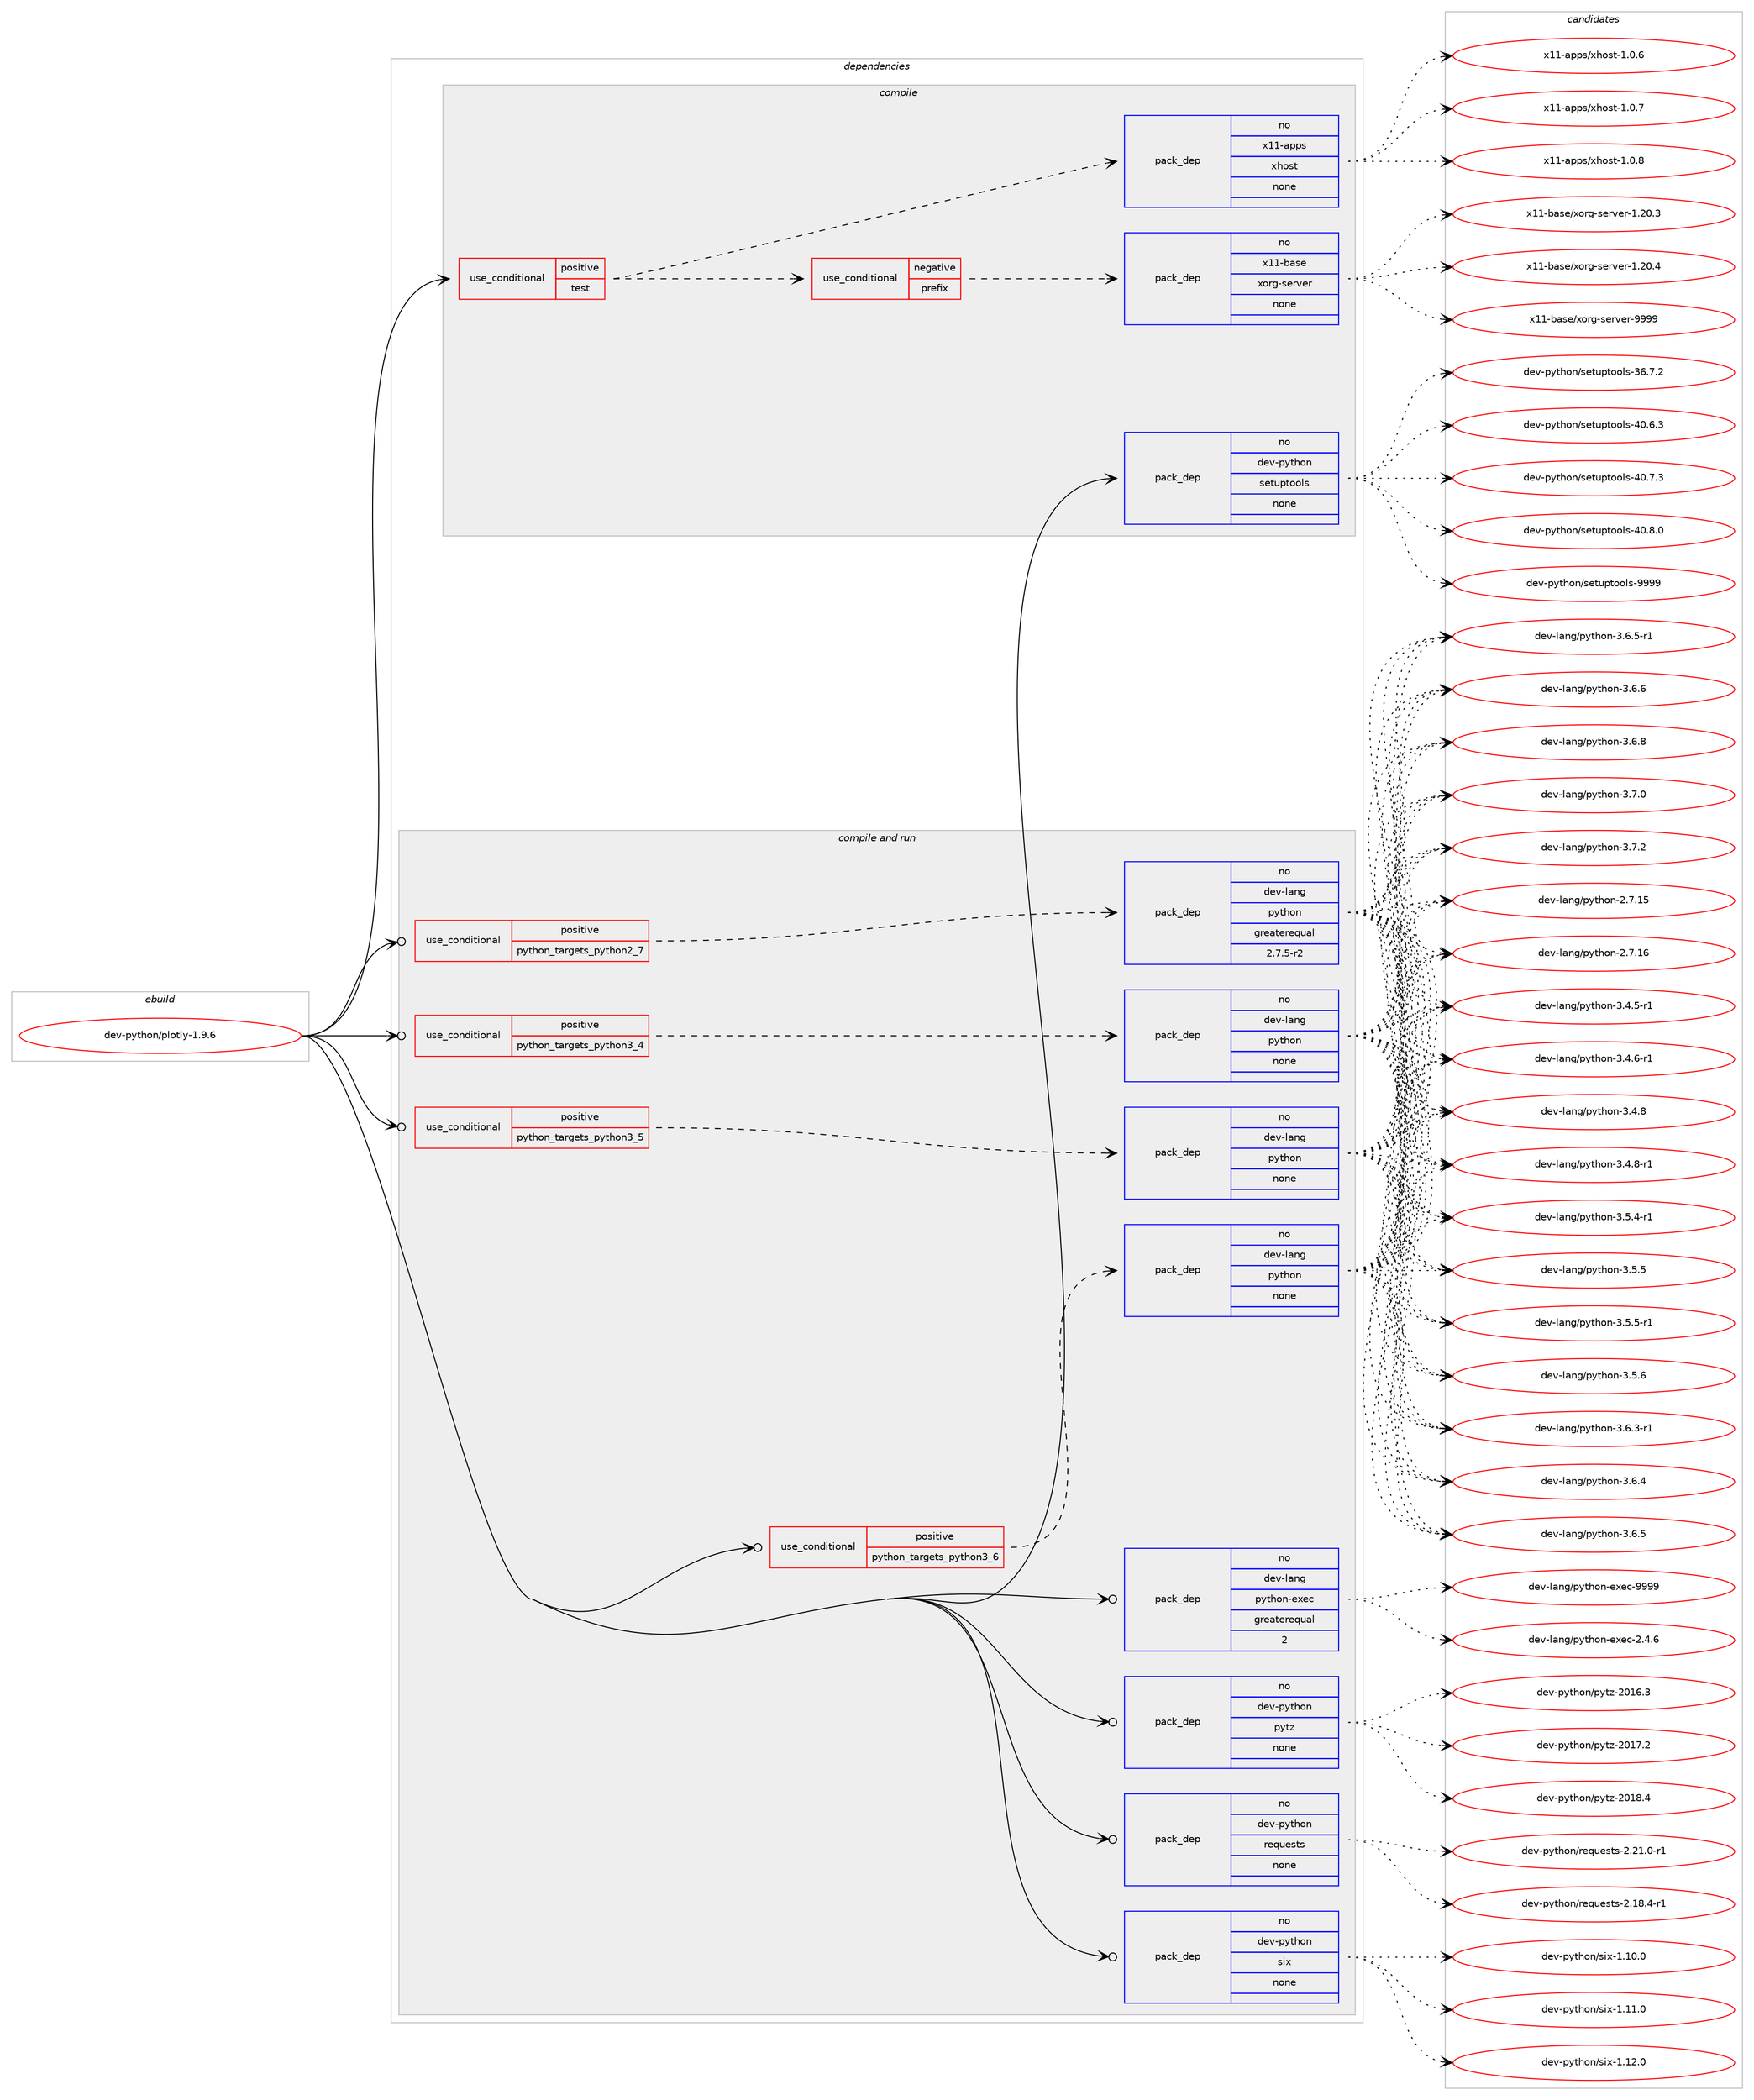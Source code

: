 digraph prolog {

# *************
# Graph options
# *************

newrank=true;
concentrate=true;
compound=true;
graph [rankdir=LR,fontname=Helvetica,fontsize=10,ranksep=1.5];#, ranksep=2.5, nodesep=0.2];
edge  [arrowhead=vee];
node  [fontname=Helvetica,fontsize=10];

# **********
# The ebuild
# **********

subgraph cluster_leftcol {
color=gray;
rank=same;
label=<<i>ebuild</i>>;
id [label="dev-python/plotly-1.9.6", color=red, width=4, href="../dev-python/plotly-1.9.6.svg"];
}

# ****************
# The dependencies
# ****************

subgraph cluster_midcol {
color=gray;
label=<<i>dependencies</i>>;
subgraph cluster_compile {
fillcolor="#eeeeee";
style=filled;
label=<<i>compile</i>>;
subgraph cond379576 {
dependency1425890 [label=<<TABLE BORDER="0" CELLBORDER="1" CELLSPACING="0" CELLPADDING="4"><TR><TD ROWSPAN="3" CELLPADDING="10">use_conditional</TD></TR><TR><TD>positive</TD></TR><TR><TD>test</TD></TR></TABLE>>, shape=none, color=red];
subgraph cond379577 {
dependency1425891 [label=<<TABLE BORDER="0" CELLBORDER="1" CELLSPACING="0" CELLPADDING="4"><TR><TD ROWSPAN="3" CELLPADDING="10">use_conditional</TD></TR><TR><TD>negative</TD></TR><TR><TD>prefix</TD></TR></TABLE>>, shape=none, color=red];
subgraph pack1023004 {
dependency1425892 [label=<<TABLE BORDER="0" CELLBORDER="1" CELLSPACING="0" CELLPADDING="4" WIDTH="220"><TR><TD ROWSPAN="6" CELLPADDING="30">pack_dep</TD></TR><TR><TD WIDTH="110">no</TD></TR><TR><TD>x11-base</TD></TR><TR><TD>xorg-server</TD></TR><TR><TD>none</TD></TR><TR><TD></TD></TR></TABLE>>, shape=none, color=blue];
}
dependency1425891:e -> dependency1425892:w [weight=20,style="dashed",arrowhead="vee"];
}
dependency1425890:e -> dependency1425891:w [weight=20,style="dashed",arrowhead="vee"];
subgraph pack1023005 {
dependency1425893 [label=<<TABLE BORDER="0" CELLBORDER="1" CELLSPACING="0" CELLPADDING="4" WIDTH="220"><TR><TD ROWSPAN="6" CELLPADDING="30">pack_dep</TD></TR><TR><TD WIDTH="110">no</TD></TR><TR><TD>x11-apps</TD></TR><TR><TD>xhost</TD></TR><TR><TD>none</TD></TR><TR><TD></TD></TR></TABLE>>, shape=none, color=blue];
}
dependency1425890:e -> dependency1425893:w [weight=20,style="dashed",arrowhead="vee"];
}
id:e -> dependency1425890:w [weight=20,style="solid",arrowhead="vee"];
subgraph pack1023006 {
dependency1425894 [label=<<TABLE BORDER="0" CELLBORDER="1" CELLSPACING="0" CELLPADDING="4" WIDTH="220"><TR><TD ROWSPAN="6" CELLPADDING="30">pack_dep</TD></TR><TR><TD WIDTH="110">no</TD></TR><TR><TD>dev-python</TD></TR><TR><TD>setuptools</TD></TR><TR><TD>none</TD></TR><TR><TD></TD></TR></TABLE>>, shape=none, color=blue];
}
id:e -> dependency1425894:w [weight=20,style="solid",arrowhead="vee"];
}
subgraph cluster_compileandrun {
fillcolor="#eeeeee";
style=filled;
label=<<i>compile and run</i>>;
subgraph cond379578 {
dependency1425895 [label=<<TABLE BORDER="0" CELLBORDER="1" CELLSPACING="0" CELLPADDING="4"><TR><TD ROWSPAN="3" CELLPADDING="10">use_conditional</TD></TR><TR><TD>positive</TD></TR><TR><TD>python_targets_python2_7</TD></TR></TABLE>>, shape=none, color=red];
subgraph pack1023007 {
dependency1425896 [label=<<TABLE BORDER="0" CELLBORDER="1" CELLSPACING="0" CELLPADDING="4" WIDTH="220"><TR><TD ROWSPAN="6" CELLPADDING="30">pack_dep</TD></TR><TR><TD WIDTH="110">no</TD></TR><TR><TD>dev-lang</TD></TR><TR><TD>python</TD></TR><TR><TD>greaterequal</TD></TR><TR><TD>2.7.5-r2</TD></TR></TABLE>>, shape=none, color=blue];
}
dependency1425895:e -> dependency1425896:w [weight=20,style="dashed",arrowhead="vee"];
}
id:e -> dependency1425895:w [weight=20,style="solid",arrowhead="odotvee"];
subgraph cond379579 {
dependency1425897 [label=<<TABLE BORDER="0" CELLBORDER="1" CELLSPACING="0" CELLPADDING="4"><TR><TD ROWSPAN="3" CELLPADDING="10">use_conditional</TD></TR><TR><TD>positive</TD></TR><TR><TD>python_targets_python3_4</TD></TR></TABLE>>, shape=none, color=red];
subgraph pack1023008 {
dependency1425898 [label=<<TABLE BORDER="0" CELLBORDER="1" CELLSPACING="0" CELLPADDING="4" WIDTH="220"><TR><TD ROWSPAN="6" CELLPADDING="30">pack_dep</TD></TR><TR><TD WIDTH="110">no</TD></TR><TR><TD>dev-lang</TD></TR><TR><TD>python</TD></TR><TR><TD>none</TD></TR><TR><TD></TD></TR></TABLE>>, shape=none, color=blue];
}
dependency1425897:e -> dependency1425898:w [weight=20,style="dashed",arrowhead="vee"];
}
id:e -> dependency1425897:w [weight=20,style="solid",arrowhead="odotvee"];
subgraph cond379580 {
dependency1425899 [label=<<TABLE BORDER="0" CELLBORDER="1" CELLSPACING="0" CELLPADDING="4"><TR><TD ROWSPAN="3" CELLPADDING="10">use_conditional</TD></TR><TR><TD>positive</TD></TR><TR><TD>python_targets_python3_5</TD></TR></TABLE>>, shape=none, color=red];
subgraph pack1023009 {
dependency1425900 [label=<<TABLE BORDER="0" CELLBORDER="1" CELLSPACING="0" CELLPADDING="4" WIDTH="220"><TR><TD ROWSPAN="6" CELLPADDING="30">pack_dep</TD></TR><TR><TD WIDTH="110">no</TD></TR><TR><TD>dev-lang</TD></TR><TR><TD>python</TD></TR><TR><TD>none</TD></TR><TR><TD></TD></TR></TABLE>>, shape=none, color=blue];
}
dependency1425899:e -> dependency1425900:w [weight=20,style="dashed",arrowhead="vee"];
}
id:e -> dependency1425899:w [weight=20,style="solid",arrowhead="odotvee"];
subgraph cond379581 {
dependency1425901 [label=<<TABLE BORDER="0" CELLBORDER="1" CELLSPACING="0" CELLPADDING="4"><TR><TD ROWSPAN="3" CELLPADDING="10">use_conditional</TD></TR><TR><TD>positive</TD></TR><TR><TD>python_targets_python3_6</TD></TR></TABLE>>, shape=none, color=red];
subgraph pack1023010 {
dependency1425902 [label=<<TABLE BORDER="0" CELLBORDER="1" CELLSPACING="0" CELLPADDING="4" WIDTH="220"><TR><TD ROWSPAN="6" CELLPADDING="30">pack_dep</TD></TR><TR><TD WIDTH="110">no</TD></TR><TR><TD>dev-lang</TD></TR><TR><TD>python</TD></TR><TR><TD>none</TD></TR><TR><TD></TD></TR></TABLE>>, shape=none, color=blue];
}
dependency1425901:e -> dependency1425902:w [weight=20,style="dashed",arrowhead="vee"];
}
id:e -> dependency1425901:w [weight=20,style="solid",arrowhead="odotvee"];
subgraph pack1023011 {
dependency1425903 [label=<<TABLE BORDER="0" CELLBORDER="1" CELLSPACING="0" CELLPADDING="4" WIDTH="220"><TR><TD ROWSPAN="6" CELLPADDING="30">pack_dep</TD></TR><TR><TD WIDTH="110">no</TD></TR><TR><TD>dev-lang</TD></TR><TR><TD>python-exec</TD></TR><TR><TD>greaterequal</TD></TR><TR><TD>2</TD></TR></TABLE>>, shape=none, color=blue];
}
id:e -> dependency1425903:w [weight=20,style="solid",arrowhead="odotvee"];
subgraph pack1023012 {
dependency1425904 [label=<<TABLE BORDER="0" CELLBORDER="1" CELLSPACING="0" CELLPADDING="4" WIDTH="220"><TR><TD ROWSPAN="6" CELLPADDING="30">pack_dep</TD></TR><TR><TD WIDTH="110">no</TD></TR><TR><TD>dev-python</TD></TR><TR><TD>pytz</TD></TR><TR><TD>none</TD></TR><TR><TD></TD></TR></TABLE>>, shape=none, color=blue];
}
id:e -> dependency1425904:w [weight=20,style="solid",arrowhead="odotvee"];
subgraph pack1023013 {
dependency1425905 [label=<<TABLE BORDER="0" CELLBORDER="1" CELLSPACING="0" CELLPADDING="4" WIDTH="220"><TR><TD ROWSPAN="6" CELLPADDING="30">pack_dep</TD></TR><TR><TD WIDTH="110">no</TD></TR><TR><TD>dev-python</TD></TR><TR><TD>requests</TD></TR><TR><TD>none</TD></TR><TR><TD></TD></TR></TABLE>>, shape=none, color=blue];
}
id:e -> dependency1425905:w [weight=20,style="solid",arrowhead="odotvee"];
subgraph pack1023014 {
dependency1425906 [label=<<TABLE BORDER="0" CELLBORDER="1" CELLSPACING="0" CELLPADDING="4" WIDTH="220"><TR><TD ROWSPAN="6" CELLPADDING="30">pack_dep</TD></TR><TR><TD WIDTH="110">no</TD></TR><TR><TD>dev-python</TD></TR><TR><TD>six</TD></TR><TR><TD>none</TD></TR><TR><TD></TD></TR></TABLE>>, shape=none, color=blue];
}
id:e -> dependency1425906:w [weight=20,style="solid",arrowhead="odotvee"];
}
subgraph cluster_run {
fillcolor="#eeeeee";
style=filled;
label=<<i>run</i>>;
}
}

# **************
# The candidates
# **************

subgraph cluster_choices {
rank=same;
color=gray;
label=<<i>candidates</i>>;

subgraph choice1023004 {
color=black;
nodesep=1;
choice1204949459897115101471201111141034511510111411810111445494650484651 [label="x11-base/xorg-server-1.20.3", color=red, width=4,href="../x11-base/xorg-server-1.20.3.svg"];
choice1204949459897115101471201111141034511510111411810111445494650484652 [label="x11-base/xorg-server-1.20.4", color=red, width=4,href="../x11-base/xorg-server-1.20.4.svg"];
choice120494945989711510147120111114103451151011141181011144557575757 [label="x11-base/xorg-server-9999", color=red, width=4,href="../x11-base/xorg-server-9999.svg"];
dependency1425892:e -> choice1204949459897115101471201111141034511510111411810111445494650484651:w [style=dotted,weight="100"];
dependency1425892:e -> choice1204949459897115101471201111141034511510111411810111445494650484652:w [style=dotted,weight="100"];
dependency1425892:e -> choice120494945989711510147120111114103451151011141181011144557575757:w [style=dotted,weight="100"];
}
subgraph choice1023005 {
color=black;
nodesep=1;
choice1204949459711211211547120104111115116454946484654 [label="x11-apps/xhost-1.0.6", color=red, width=4,href="../x11-apps/xhost-1.0.6.svg"];
choice1204949459711211211547120104111115116454946484655 [label="x11-apps/xhost-1.0.7", color=red, width=4,href="../x11-apps/xhost-1.0.7.svg"];
choice1204949459711211211547120104111115116454946484656 [label="x11-apps/xhost-1.0.8", color=red, width=4,href="../x11-apps/xhost-1.0.8.svg"];
dependency1425893:e -> choice1204949459711211211547120104111115116454946484654:w [style=dotted,weight="100"];
dependency1425893:e -> choice1204949459711211211547120104111115116454946484655:w [style=dotted,weight="100"];
dependency1425893:e -> choice1204949459711211211547120104111115116454946484656:w [style=dotted,weight="100"];
}
subgraph choice1023006 {
color=black;
nodesep=1;
choice100101118451121211161041111104711510111611711211611111110811545515446554650 [label="dev-python/setuptools-36.7.2", color=red, width=4,href="../dev-python/setuptools-36.7.2.svg"];
choice100101118451121211161041111104711510111611711211611111110811545524846544651 [label="dev-python/setuptools-40.6.3", color=red, width=4,href="../dev-python/setuptools-40.6.3.svg"];
choice100101118451121211161041111104711510111611711211611111110811545524846554651 [label="dev-python/setuptools-40.7.3", color=red, width=4,href="../dev-python/setuptools-40.7.3.svg"];
choice100101118451121211161041111104711510111611711211611111110811545524846564648 [label="dev-python/setuptools-40.8.0", color=red, width=4,href="../dev-python/setuptools-40.8.0.svg"];
choice10010111845112121116104111110471151011161171121161111111081154557575757 [label="dev-python/setuptools-9999", color=red, width=4,href="../dev-python/setuptools-9999.svg"];
dependency1425894:e -> choice100101118451121211161041111104711510111611711211611111110811545515446554650:w [style=dotted,weight="100"];
dependency1425894:e -> choice100101118451121211161041111104711510111611711211611111110811545524846544651:w [style=dotted,weight="100"];
dependency1425894:e -> choice100101118451121211161041111104711510111611711211611111110811545524846554651:w [style=dotted,weight="100"];
dependency1425894:e -> choice100101118451121211161041111104711510111611711211611111110811545524846564648:w [style=dotted,weight="100"];
dependency1425894:e -> choice10010111845112121116104111110471151011161171121161111111081154557575757:w [style=dotted,weight="100"];
}
subgraph choice1023007 {
color=black;
nodesep=1;
choice10010111845108971101034711212111610411111045504655464953 [label="dev-lang/python-2.7.15", color=red, width=4,href="../dev-lang/python-2.7.15.svg"];
choice10010111845108971101034711212111610411111045504655464954 [label="dev-lang/python-2.7.16", color=red, width=4,href="../dev-lang/python-2.7.16.svg"];
choice1001011184510897110103471121211161041111104551465246534511449 [label="dev-lang/python-3.4.5-r1", color=red, width=4,href="../dev-lang/python-3.4.5-r1.svg"];
choice1001011184510897110103471121211161041111104551465246544511449 [label="dev-lang/python-3.4.6-r1", color=red, width=4,href="../dev-lang/python-3.4.6-r1.svg"];
choice100101118451089711010347112121116104111110455146524656 [label="dev-lang/python-3.4.8", color=red, width=4,href="../dev-lang/python-3.4.8.svg"];
choice1001011184510897110103471121211161041111104551465246564511449 [label="dev-lang/python-3.4.8-r1", color=red, width=4,href="../dev-lang/python-3.4.8-r1.svg"];
choice1001011184510897110103471121211161041111104551465346524511449 [label="dev-lang/python-3.5.4-r1", color=red, width=4,href="../dev-lang/python-3.5.4-r1.svg"];
choice100101118451089711010347112121116104111110455146534653 [label="dev-lang/python-3.5.5", color=red, width=4,href="../dev-lang/python-3.5.5.svg"];
choice1001011184510897110103471121211161041111104551465346534511449 [label="dev-lang/python-3.5.5-r1", color=red, width=4,href="../dev-lang/python-3.5.5-r1.svg"];
choice100101118451089711010347112121116104111110455146534654 [label="dev-lang/python-3.5.6", color=red, width=4,href="../dev-lang/python-3.5.6.svg"];
choice1001011184510897110103471121211161041111104551465446514511449 [label="dev-lang/python-3.6.3-r1", color=red, width=4,href="../dev-lang/python-3.6.3-r1.svg"];
choice100101118451089711010347112121116104111110455146544652 [label="dev-lang/python-3.6.4", color=red, width=4,href="../dev-lang/python-3.6.4.svg"];
choice100101118451089711010347112121116104111110455146544653 [label="dev-lang/python-3.6.5", color=red, width=4,href="../dev-lang/python-3.6.5.svg"];
choice1001011184510897110103471121211161041111104551465446534511449 [label="dev-lang/python-3.6.5-r1", color=red, width=4,href="../dev-lang/python-3.6.5-r1.svg"];
choice100101118451089711010347112121116104111110455146544654 [label="dev-lang/python-3.6.6", color=red, width=4,href="../dev-lang/python-3.6.6.svg"];
choice100101118451089711010347112121116104111110455146544656 [label="dev-lang/python-3.6.8", color=red, width=4,href="../dev-lang/python-3.6.8.svg"];
choice100101118451089711010347112121116104111110455146554648 [label="dev-lang/python-3.7.0", color=red, width=4,href="../dev-lang/python-3.7.0.svg"];
choice100101118451089711010347112121116104111110455146554650 [label="dev-lang/python-3.7.2", color=red, width=4,href="../dev-lang/python-3.7.2.svg"];
dependency1425896:e -> choice10010111845108971101034711212111610411111045504655464953:w [style=dotted,weight="100"];
dependency1425896:e -> choice10010111845108971101034711212111610411111045504655464954:w [style=dotted,weight="100"];
dependency1425896:e -> choice1001011184510897110103471121211161041111104551465246534511449:w [style=dotted,weight="100"];
dependency1425896:e -> choice1001011184510897110103471121211161041111104551465246544511449:w [style=dotted,weight="100"];
dependency1425896:e -> choice100101118451089711010347112121116104111110455146524656:w [style=dotted,weight="100"];
dependency1425896:e -> choice1001011184510897110103471121211161041111104551465246564511449:w [style=dotted,weight="100"];
dependency1425896:e -> choice1001011184510897110103471121211161041111104551465346524511449:w [style=dotted,weight="100"];
dependency1425896:e -> choice100101118451089711010347112121116104111110455146534653:w [style=dotted,weight="100"];
dependency1425896:e -> choice1001011184510897110103471121211161041111104551465346534511449:w [style=dotted,weight="100"];
dependency1425896:e -> choice100101118451089711010347112121116104111110455146534654:w [style=dotted,weight="100"];
dependency1425896:e -> choice1001011184510897110103471121211161041111104551465446514511449:w [style=dotted,weight="100"];
dependency1425896:e -> choice100101118451089711010347112121116104111110455146544652:w [style=dotted,weight="100"];
dependency1425896:e -> choice100101118451089711010347112121116104111110455146544653:w [style=dotted,weight="100"];
dependency1425896:e -> choice1001011184510897110103471121211161041111104551465446534511449:w [style=dotted,weight="100"];
dependency1425896:e -> choice100101118451089711010347112121116104111110455146544654:w [style=dotted,weight="100"];
dependency1425896:e -> choice100101118451089711010347112121116104111110455146544656:w [style=dotted,weight="100"];
dependency1425896:e -> choice100101118451089711010347112121116104111110455146554648:w [style=dotted,weight="100"];
dependency1425896:e -> choice100101118451089711010347112121116104111110455146554650:w [style=dotted,weight="100"];
}
subgraph choice1023008 {
color=black;
nodesep=1;
choice10010111845108971101034711212111610411111045504655464953 [label="dev-lang/python-2.7.15", color=red, width=4,href="../dev-lang/python-2.7.15.svg"];
choice10010111845108971101034711212111610411111045504655464954 [label="dev-lang/python-2.7.16", color=red, width=4,href="../dev-lang/python-2.7.16.svg"];
choice1001011184510897110103471121211161041111104551465246534511449 [label="dev-lang/python-3.4.5-r1", color=red, width=4,href="../dev-lang/python-3.4.5-r1.svg"];
choice1001011184510897110103471121211161041111104551465246544511449 [label="dev-lang/python-3.4.6-r1", color=red, width=4,href="../dev-lang/python-3.4.6-r1.svg"];
choice100101118451089711010347112121116104111110455146524656 [label="dev-lang/python-3.4.8", color=red, width=4,href="../dev-lang/python-3.4.8.svg"];
choice1001011184510897110103471121211161041111104551465246564511449 [label="dev-lang/python-3.4.8-r1", color=red, width=4,href="../dev-lang/python-3.4.8-r1.svg"];
choice1001011184510897110103471121211161041111104551465346524511449 [label="dev-lang/python-3.5.4-r1", color=red, width=4,href="../dev-lang/python-3.5.4-r1.svg"];
choice100101118451089711010347112121116104111110455146534653 [label="dev-lang/python-3.5.5", color=red, width=4,href="../dev-lang/python-3.5.5.svg"];
choice1001011184510897110103471121211161041111104551465346534511449 [label="dev-lang/python-3.5.5-r1", color=red, width=4,href="../dev-lang/python-3.5.5-r1.svg"];
choice100101118451089711010347112121116104111110455146534654 [label="dev-lang/python-3.5.6", color=red, width=4,href="../dev-lang/python-3.5.6.svg"];
choice1001011184510897110103471121211161041111104551465446514511449 [label="dev-lang/python-3.6.3-r1", color=red, width=4,href="../dev-lang/python-3.6.3-r1.svg"];
choice100101118451089711010347112121116104111110455146544652 [label="dev-lang/python-3.6.4", color=red, width=4,href="../dev-lang/python-3.6.4.svg"];
choice100101118451089711010347112121116104111110455146544653 [label="dev-lang/python-3.6.5", color=red, width=4,href="../dev-lang/python-3.6.5.svg"];
choice1001011184510897110103471121211161041111104551465446534511449 [label="dev-lang/python-3.6.5-r1", color=red, width=4,href="../dev-lang/python-3.6.5-r1.svg"];
choice100101118451089711010347112121116104111110455146544654 [label="dev-lang/python-3.6.6", color=red, width=4,href="../dev-lang/python-3.6.6.svg"];
choice100101118451089711010347112121116104111110455146544656 [label="dev-lang/python-3.6.8", color=red, width=4,href="../dev-lang/python-3.6.8.svg"];
choice100101118451089711010347112121116104111110455146554648 [label="dev-lang/python-3.7.0", color=red, width=4,href="../dev-lang/python-3.7.0.svg"];
choice100101118451089711010347112121116104111110455146554650 [label="dev-lang/python-3.7.2", color=red, width=4,href="../dev-lang/python-3.7.2.svg"];
dependency1425898:e -> choice10010111845108971101034711212111610411111045504655464953:w [style=dotted,weight="100"];
dependency1425898:e -> choice10010111845108971101034711212111610411111045504655464954:w [style=dotted,weight="100"];
dependency1425898:e -> choice1001011184510897110103471121211161041111104551465246534511449:w [style=dotted,weight="100"];
dependency1425898:e -> choice1001011184510897110103471121211161041111104551465246544511449:w [style=dotted,weight="100"];
dependency1425898:e -> choice100101118451089711010347112121116104111110455146524656:w [style=dotted,weight="100"];
dependency1425898:e -> choice1001011184510897110103471121211161041111104551465246564511449:w [style=dotted,weight="100"];
dependency1425898:e -> choice1001011184510897110103471121211161041111104551465346524511449:w [style=dotted,weight="100"];
dependency1425898:e -> choice100101118451089711010347112121116104111110455146534653:w [style=dotted,weight="100"];
dependency1425898:e -> choice1001011184510897110103471121211161041111104551465346534511449:w [style=dotted,weight="100"];
dependency1425898:e -> choice100101118451089711010347112121116104111110455146534654:w [style=dotted,weight="100"];
dependency1425898:e -> choice1001011184510897110103471121211161041111104551465446514511449:w [style=dotted,weight="100"];
dependency1425898:e -> choice100101118451089711010347112121116104111110455146544652:w [style=dotted,weight="100"];
dependency1425898:e -> choice100101118451089711010347112121116104111110455146544653:w [style=dotted,weight="100"];
dependency1425898:e -> choice1001011184510897110103471121211161041111104551465446534511449:w [style=dotted,weight="100"];
dependency1425898:e -> choice100101118451089711010347112121116104111110455146544654:w [style=dotted,weight="100"];
dependency1425898:e -> choice100101118451089711010347112121116104111110455146544656:w [style=dotted,weight="100"];
dependency1425898:e -> choice100101118451089711010347112121116104111110455146554648:w [style=dotted,weight="100"];
dependency1425898:e -> choice100101118451089711010347112121116104111110455146554650:w [style=dotted,weight="100"];
}
subgraph choice1023009 {
color=black;
nodesep=1;
choice10010111845108971101034711212111610411111045504655464953 [label="dev-lang/python-2.7.15", color=red, width=4,href="../dev-lang/python-2.7.15.svg"];
choice10010111845108971101034711212111610411111045504655464954 [label="dev-lang/python-2.7.16", color=red, width=4,href="../dev-lang/python-2.7.16.svg"];
choice1001011184510897110103471121211161041111104551465246534511449 [label="dev-lang/python-3.4.5-r1", color=red, width=4,href="../dev-lang/python-3.4.5-r1.svg"];
choice1001011184510897110103471121211161041111104551465246544511449 [label="dev-lang/python-3.4.6-r1", color=red, width=4,href="../dev-lang/python-3.4.6-r1.svg"];
choice100101118451089711010347112121116104111110455146524656 [label="dev-lang/python-3.4.8", color=red, width=4,href="../dev-lang/python-3.4.8.svg"];
choice1001011184510897110103471121211161041111104551465246564511449 [label="dev-lang/python-3.4.8-r1", color=red, width=4,href="../dev-lang/python-3.4.8-r1.svg"];
choice1001011184510897110103471121211161041111104551465346524511449 [label="dev-lang/python-3.5.4-r1", color=red, width=4,href="../dev-lang/python-3.5.4-r1.svg"];
choice100101118451089711010347112121116104111110455146534653 [label="dev-lang/python-3.5.5", color=red, width=4,href="../dev-lang/python-3.5.5.svg"];
choice1001011184510897110103471121211161041111104551465346534511449 [label="dev-lang/python-3.5.5-r1", color=red, width=4,href="../dev-lang/python-3.5.5-r1.svg"];
choice100101118451089711010347112121116104111110455146534654 [label="dev-lang/python-3.5.6", color=red, width=4,href="../dev-lang/python-3.5.6.svg"];
choice1001011184510897110103471121211161041111104551465446514511449 [label="dev-lang/python-3.6.3-r1", color=red, width=4,href="../dev-lang/python-3.6.3-r1.svg"];
choice100101118451089711010347112121116104111110455146544652 [label="dev-lang/python-3.6.4", color=red, width=4,href="../dev-lang/python-3.6.4.svg"];
choice100101118451089711010347112121116104111110455146544653 [label="dev-lang/python-3.6.5", color=red, width=4,href="../dev-lang/python-3.6.5.svg"];
choice1001011184510897110103471121211161041111104551465446534511449 [label="dev-lang/python-3.6.5-r1", color=red, width=4,href="../dev-lang/python-3.6.5-r1.svg"];
choice100101118451089711010347112121116104111110455146544654 [label="dev-lang/python-3.6.6", color=red, width=4,href="../dev-lang/python-3.6.6.svg"];
choice100101118451089711010347112121116104111110455146544656 [label="dev-lang/python-3.6.8", color=red, width=4,href="../dev-lang/python-3.6.8.svg"];
choice100101118451089711010347112121116104111110455146554648 [label="dev-lang/python-3.7.0", color=red, width=4,href="../dev-lang/python-3.7.0.svg"];
choice100101118451089711010347112121116104111110455146554650 [label="dev-lang/python-3.7.2", color=red, width=4,href="../dev-lang/python-3.7.2.svg"];
dependency1425900:e -> choice10010111845108971101034711212111610411111045504655464953:w [style=dotted,weight="100"];
dependency1425900:e -> choice10010111845108971101034711212111610411111045504655464954:w [style=dotted,weight="100"];
dependency1425900:e -> choice1001011184510897110103471121211161041111104551465246534511449:w [style=dotted,weight="100"];
dependency1425900:e -> choice1001011184510897110103471121211161041111104551465246544511449:w [style=dotted,weight="100"];
dependency1425900:e -> choice100101118451089711010347112121116104111110455146524656:w [style=dotted,weight="100"];
dependency1425900:e -> choice1001011184510897110103471121211161041111104551465246564511449:w [style=dotted,weight="100"];
dependency1425900:e -> choice1001011184510897110103471121211161041111104551465346524511449:w [style=dotted,weight="100"];
dependency1425900:e -> choice100101118451089711010347112121116104111110455146534653:w [style=dotted,weight="100"];
dependency1425900:e -> choice1001011184510897110103471121211161041111104551465346534511449:w [style=dotted,weight="100"];
dependency1425900:e -> choice100101118451089711010347112121116104111110455146534654:w [style=dotted,weight="100"];
dependency1425900:e -> choice1001011184510897110103471121211161041111104551465446514511449:w [style=dotted,weight="100"];
dependency1425900:e -> choice100101118451089711010347112121116104111110455146544652:w [style=dotted,weight="100"];
dependency1425900:e -> choice100101118451089711010347112121116104111110455146544653:w [style=dotted,weight="100"];
dependency1425900:e -> choice1001011184510897110103471121211161041111104551465446534511449:w [style=dotted,weight="100"];
dependency1425900:e -> choice100101118451089711010347112121116104111110455146544654:w [style=dotted,weight="100"];
dependency1425900:e -> choice100101118451089711010347112121116104111110455146544656:w [style=dotted,weight="100"];
dependency1425900:e -> choice100101118451089711010347112121116104111110455146554648:w [style=dotted,weight="100"];
dependency1425900:e -> choice100101118451089711010347112121116104111110455146554650:w [style=dotted,weight="100"];
}
subgraph choice1023010 {
color=black;
nodesep=1;
choice10010111845108971101034711212111610411111045504655464953 [label="dev-lang/python-2.7.15", color=red, width=4,href="../dev-lang/python-2.7.15.svg"];
choice10010111845108971101034711212111610411111045504655464954 [label="dev-lang/python-2.7.16", color=red, width=4,href="../dev-lang/python-2.7.16.svg"];
choice1001011184510897110103471121211161041111104551465246534511449 [label="dev-lang/python-3.4.5-r1", color=red, width=4,href="../dev-lang/python-3.4.5-r1.svg"];
choice1001011184510897110103471121211161041111104551465246544511449 [label="dev-lang/python-3.4.6-r1", color=red, width=4,href="../dev-lang/python-3.4.6-r1.svg"];
choice100101118451089711010347112121116104111110455146524656 [label="dev-lang/python-3.4.8", color=red, width=4,href="../dev-lang/python-3.4.8.svg"];
choice1001011184510897110103471121211161041111104551465246564511449 [label="dev-lang/python-3.4.8-r1", color=red, width=4,href="../dev-lang/python-3.4.8-r1.svg"];
choice1001011184510897110103471121211161041111104551465346524511449 [label="dev-lang/python-3.5.4-r1", color=red, width=4,href="../dev-lang/python-3.5.4-r1.svg"];
choice100101118451089711010347112121116104111110455146534653 [label="dev-lang/python-3.5.5", color=red, width=4,href="../dev-lang/python-3.5.5.svg"];
choice1001011184510897110103471121211161041111104551465346534511449 [label="dev-lang/python-3.5.5-r1", color=red, width=4,href="../dev-lang/python-3.5.5-r1.svg"];
choice100101118451089711010347112121116104111110455146534654 [label="dev-lang/python-3.5.6", color=red, width=4,href="../dev-lang/python-3.5.6.svg"];
choice1001011184510897110103471121211161041111104551465446514511449 [label="dev-lang/python-3.6.3-r1", color=red, width=4,href="../dev-lang/python-3.6.3-r1.svg"];
choice100101118451089711010347112121116104111110455146544652 [label="dev-lang/python-3.6.4", color=red, width=4,href="../dev-lang/python-3.6.4.svg"];
choice100101118451089711010347112121116104111110455146544653 [label="dev-lang/python-3.6.5", color=red, width=4,href="../dev-lang/python-3.6.5.svg"];
choice1001011184510897110103471121211161041111104551465446534511449 [label="dev-lang/python-3.6.5-r1", color=red, width=4,href="../dev-lang/python-3.6.5-r1.svg"];
choice100101118451089711010347112121116104111110455146544654 [label="dev-lang/python-3.6.6", color=red, width=4,href="../dev-lang/python-3.6.6.svg"];
choice100101118451089711010347112121116104111110455146544656 [label="dev-lang/python-3.6.8", color=red, width=4,href="../dev-lang/python-3.6.8.svg"];
choice100101118451089711010347112121116104111110455146554648 [label="dev-lang/python-3.7.0", color=red, width=4,href="../dev-lang/python-3.7.0.svg"];
choice100101118451089711010347112121116104111110455146554650 [label="dev-lang/python-3.7.2", color=red, width=4,href="../dev-lang/python-3.7.2.svg"];
dependency1425902:e -> choice10010111845108971101034711212111610411111045504655464953:w [style=dotted,weight="100"];
dependency1425902:e -> choice10010111845108971101034711212111610411111045504655464954:w [style=dotted,weight="100"];
dependency1425902:e -> choice1001011184510897110103471121211161041111104551465246534511449:w [style=dotted,weight="100"];
dependency1425902:e -> choice1001011184510897110103471121211161041111104551465246544511449:w [style=dotted,weight="100"];
dependency1425902:e -> choice100101118451089711010347112121116104111110455146524656:w [style=dotted,weight="100"];
dependency1425902:e -> choice1001011184510897110103471121211161041111104551465246564511449:w [style=dotted,weight="100"];
dependency1425902:e -> choice1001011184510897110103471121211161041111104551465346524511449:w [style=dotted,weight="100"];
dependency1425902:e -> choice100101118451089711010347112121116104111110455146534653:w [style=dotted,weight="100"];
dependency1425902:e -> choice1001011184510897110103471121211161041111104551465346534511449:w [style=dotted,weight="100"];
dependency1425902:e -> choice100101118451089711010347112121116104111110455146534654:w [style=dotted,weight="100"];
dependency1425902:e -> choice1001011184510897110103471121211161041111104551465446514511449:w [style=dotted,weight="100"];
dependency1425902:e -> choice100101118451089711010347112121116104111110455146544652:w [style=dotted,weight="100"];
dependency1425902:e -> choice100101118451089711010347112121116104111110455146544653:w [style=dotted,weight="100"];
dependency1425902:e -> choice1001011184510897110103471121211161041111104551465446534511449:w [style=dotted,weight="100"];
dependency1425902:e -> choice100101118451089711010347112121116104111110455146544654:w [style=dotted,weight="100"];
dependency1425902:e -> choice100101118451089711010347112121116104111110455146544656:w [style=dotted,weight="100"];
dependency1425902:e -> choice100101118451089711010347112121116104111110455146554648:w [style=dotted,weight="100"];
dependency1425902:e -> choice100101118451089711010347112121116104111110455146554650:w [style=dotted,weight="100"];
}
subgraph choice1023011 {
color=black;
nodesep=1;
choice1001011184510897110103471121211161041111104510112010199455046524654 [label="dev-lang/python-exec-2.4.6", color=red, width=4,href="../dev-lang/python-exec-2.4.6.svg"];
choice10010111845108971101034711212111610411111045101120101994557575757 [label="dev-lang/python-exec-9999", color=red, width=4,href="../dev-lang/python-exec-9999.svg"];
dependency1425903:e -> choice1001011184510897110103471121211161041111104510112010199455046524654:w [style=dotted,weight="100"];
dependency1425903:e -> choice10010111845108971101034711212111610411111045101120101994557575757:w [style=dotted,weight="100"];
}
subgraph choice1023012 {
color=black;
nodesep=1;
choice100101118451121211161041111104711212111612245504849544651 [label="dev-python/pytz-2016.3", color=red, width=4,href="../dev-python/pytz-2016.3.svg"];
choice100101118451121211161041111104711212111612245504849554650 [label="dev-python/pytz-2017.2", color=red, width=4,href="../dev-python/pytz-2017.2.svg"];
choice100101118451121211161041111104711212111612245504849564652 [label="dev-python/pytz-2018.4", color=red, width=4,href="../dev-python/pytz-2018.4.svg"];
dependency1425904:e -> choice100101118451121211161041111104711212111612245504849544651:w [style=dotted,weight="100"];
dependency1425904:e -> choice100101118451121211161041111104711212111612245504849554650:w [style=dotted,weight="100"];
dependency1425904:e -> choice100101118451121211161041111104711212111612245504849564652:w [style=dotted,weight="100"];
}
subgraph choice1023013 {
color=black;
nodesep=1;
choice1001011184511212111610411111047114101113117101115116115455046495646524511449 [label="dev-python/requests-2.18.4-r1", color=red, width=4,href="../dev-python/requests-2.18.4-r1.svg"];
choice1001011184511212111610411111047114101113117101115116115455046504946484511449 [label="dev-python/requests-2.21.0-r1", color=red, width=4,href="../dev-python/requests-2.21.0-r1.svg"];
dependency1425905:e -> choice1001011184511212111610411111047114101113117101115116115455046495646524511449:w [style=dotted,weight="100"];
dependency1425905:e -> choice1001011184511212111610411111047114101113117101115116115455046504946484511449:w [style=dotted,weight="100"];
}
subgraph choice1023014 {
color=black;
nodesep=1;
choice100101118451121211161041111104711510512045494649484648 [label="dev-python/six-1.10.0", color=red, width=4,href="../dev-python/six-1.10.0.svg"];
choice100101118451121211161041111104711510512045494649494648 [label="dev-python/six-1.11.0", color=red, width=4,href="../dev-python/six-1.11.0.svg"];
choice100101118451121211161041111104711510512045494649504648 [label="dev-python/six-1.12.0", color=red, width=4,href="../dev-python/six-1.12.0.svg"];
dependency1425906:e -> choice100101118451121211161041111104711510512045494649484648:w [style=dotted,weight="100"];
dependency1425906:e -> choice100101118451121211161041111104711510512045494649494648:w [style=dotted,weight="100"];
dependency1425906:e -> choice100101118451121211161041111104711510512045494649504648:w [style=dotted,weight="100"];
}
}

}
